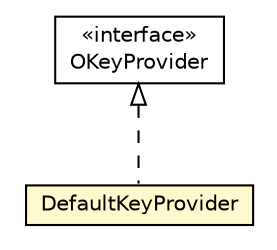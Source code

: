 #!/usr/local/bin/dot
#
# Class diagram 
# Generated by UMLGraph version R5_6-24-gf6e263 (http://www.umlgraph.org/)
#

digraph G {
	edge [fontname="Helvetica",fontsize=10,labelfontname="Helvetica",labelfontsize=10];
	node [fontname="Helvetica",fontsize=10,shape=plaintext];
	nodesep=0.25;
	ranksep=0.5;
	// com.orientechnologies.orient.core.metadata.security.jwt.OKeyProvider
	c469878 [label=<<table title="com.orientechnologies.orient.core.metadata.security.jwt.OKeyProvider" border="0" cellborder="1" cellspacing="0" cellpadding="2" port="p" href="../../core/metadata/security/jwt/OKeyProvider.html">
		<tr><td><table border="0" cellspacing="0" cellpadding="1">
<tr><td align="center" balign="center"> &#171;interface&#187; </td></tr>
<tr><td align="center" balign="center"> OKeyProvider </td></tr>
		</table></td></tr>
		</table>>, URL="../../core/metadata/security/jwt/OKeyProvider.html", fontname="Helvetica", fontcolor="black", fontsize=10.0];
	// com.orientechnologies.orient.server.token.DefaultKeyProvider
	c471055 [label=<<table title="com.orientechnologies.orient.server.token.DefaultKeyProvider" border="0" cellborder="1" cellspacing="0" cellpadding="2" port="p" bgcolor="lemonChiffon" href="./DefaultKeyProvider.html">
		<tr><td><table border="0" cellspacing="0" cellpadding="1">
<tr><td align="center" balign="center"> DefaultKeyProvider </td></tr>
		</table></td></tr>
		</table>>, URL="./DefaultKeyProvider.html", fontname="Helvetica", fontcolor="black", fontsize=10.0];
	//com.orientechnologies.orient.server.token.DefaultKeyProvider implements com.orientechnologies.orient.core.metadata.security.jwt.OKeyProvider
	c469878:p -> c471055:p [dir=back,arrowtail=empty,style=dashed];
}

